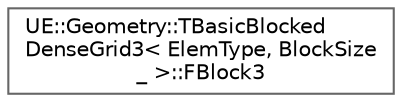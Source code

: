 digraph "Graphical Class Hierarchy"
{
 // INTERACTIVE_SVG=YES
 // LATEX_PDF_SIZE
  bgcolor="transparent";
  edge [fontname=Helvetica,fontsize=10,labelfontname=Helvetica,labelfontsize=10];
  node [fontname=Helvetica,fontsize=10,shape=box,height=0.2,width=0.4];
  rankdir="LR";
  Node0 [id="Node000000",label="UE::Geometry::TBasicBlocked\lDenseGrid3\< ElemType, BlockSize\l_ \>::FBlock3",height=0.2,width=0.4,color="grey40", fillcolor="white", style="filled",URL="$d8/dce/structUE_1_1Geometry_1_1TBasicBlockedDenseGrid3_1_1FBlock3.html",tooltip=" "];
}
